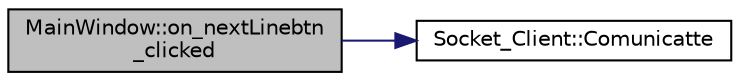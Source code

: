 digraph "MainWindow::on_nextLinebtn_clicked"
{
 // INTERACTIVE_SVG=YES
 // LATEX_PDF_SIZE
  edge [fontname="Helvetica",fontsize="10",labelfontname="Helvetica",labelfontsize="10"];
  node [fontname="Helvetica",fontsize="10",shape=record];
  rankdir="LR";
  Node1 [label="MainWindow::on_nextLinebtn\l_clicked",height=0.2,width=0.4,color="black", fillcolor="grey75", style="filled", fontcolor="black",tooltip=" "];
  Node1 -> Node2 [color="midnightblue",fontsize="10",style="solid",fontname="Helvetica"];
  Node2 [label="Socket_Client::Comunicatte",height=0.2,width=0.4,color="black", fillcolor="white", style="filled",URL="$classSocket__Client.html#af6253a2c47d5065f4b2a9e7c8322e785",tooltip=" "];
}
